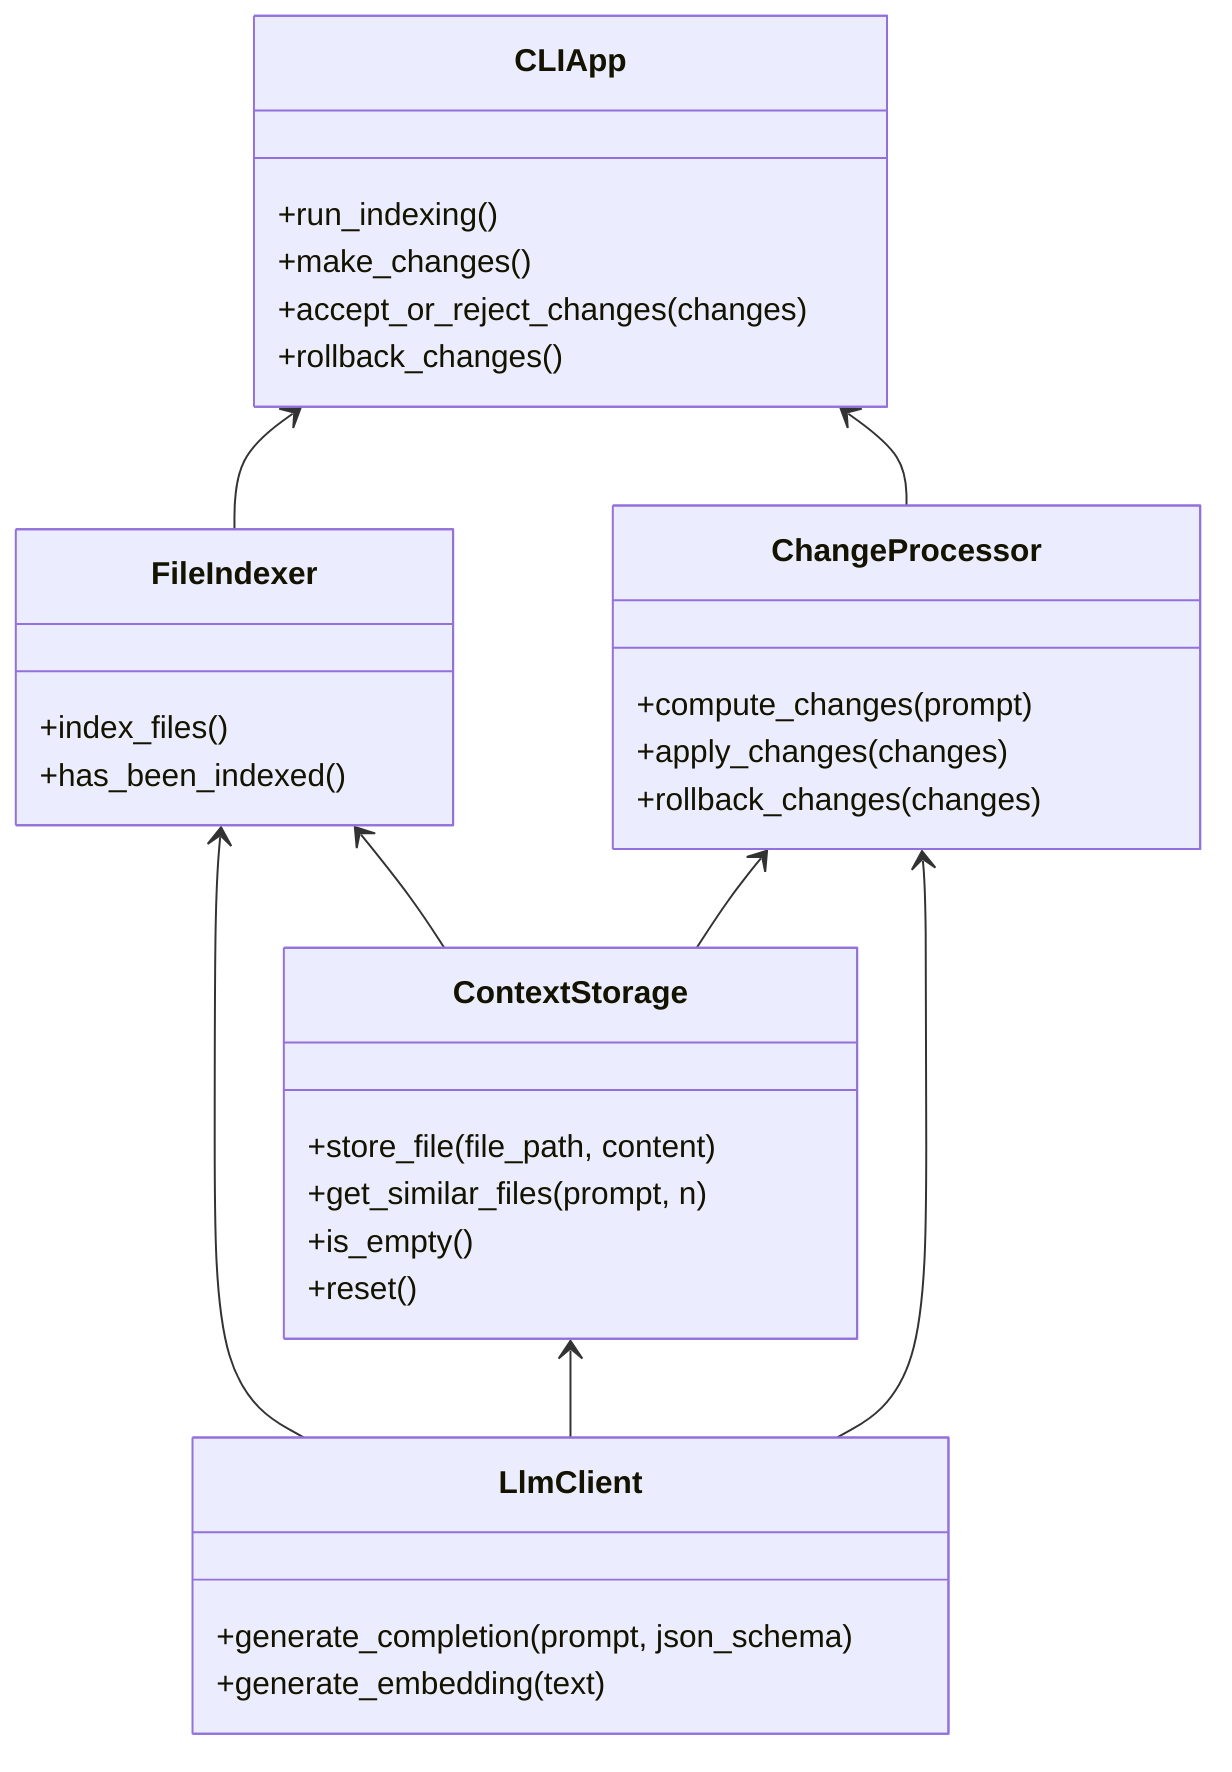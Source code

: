 classDiagram
    direction BT
    class LlmClient {
        +generate_completion(prompt, json_schema)
        +generate_embedding(text)
    }

    class ContextStorage {
        +store_file(file_path, content)
        +get_similar_files(prompt, n)
        +is_empty()
        +reset()
    }

    class FileIndexer {
        +index_files()
        +has_been_indexed()
    }

    class ChangeProcessor {
        +compute_changes(prompt)
        +apply_changes(changes)
        +rollback_changes(changes)
    }

    class CLIApp {
        +run_indexing()
        +make_changes()
        +accept_or_reject_changes(changes)
        +rollback_changes()
    }

    LlmClient --> ContextStorage
    LlmClient --> FileIndexer
    ContextStorage --> FileIndexer
    ContextStorage --> ChangeProcessor
    LlmClient --> ChangeProcessor
    FileIndexer --> CLIApp
    ChangeProcessor --> CLIApp